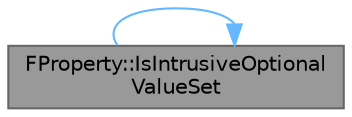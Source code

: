 digraph "FProperty::IsIntrusiveOptionalValueSet"
{
 // INTERACTIVE_SVG=YES
 // LATEX_PDF_SIZE
  bgcolor="transparent";
  edge [fontname=Helvetica,fontsize=10,labelfontname=Helvetica,labelfontsize=10];
  node [fontname=Helvetica,fontsize=10,shape=box,height=0.2,width=0.4];
  rankdir="LR";
  Node1 [id="Node000001",label="FProperty::IsIntrusiveOptional\lValueSet",height=0.2,width=0.4,color="gray40", fillcolor="grey60", style="filled", fontcolor="black",tooltip="Returns whether an optional value of this inner type is unset."];
  Node1 -> Node1 [id="edge1_Node000001_Node000001",color="steelblue1",style="solid",tooltip=" "];
}

